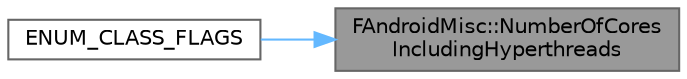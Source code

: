digraph "FAndroidMisc::NumberOfCoresIncludingHyperthreads"
{
 // INTERACTIVE_SVG=YES
 // LATEX_PDF_SIZE
  bgcolor="transparent";
  edge [fontname=Helvetica,fontsize=10,labelfontname=Helvetica,labelfontsize=10];
  node [fontname=Helvetica,fontsize=10,shape=box,height=0.2,width=0.4];
  rankdir="RL";
  Node1 [id="Node000001",label="FAndroidMisc::NumberOfCores\lIncludingHyperthreads",height=0.2,width=0.4,color="gray40", fillcolor="grey60", style="filled", fontcolor="black",tooltip=" "];
  Node1 -> Node2 [id="edge1_Node000001_Node000002",dir="back",color="steelblue1",style="solid",tooltip=" "];
  Node2 [id="Node000002",label="ENUM_CLASS_FLAGS",height=0.2,width=0.4,color="grey40", fillcolor="white", style="filled",URL="$d2/da1/ParallelFor_8h.html#a90cd759fefc126419bcd31a5446d4cde",tooltip=" "];
}

